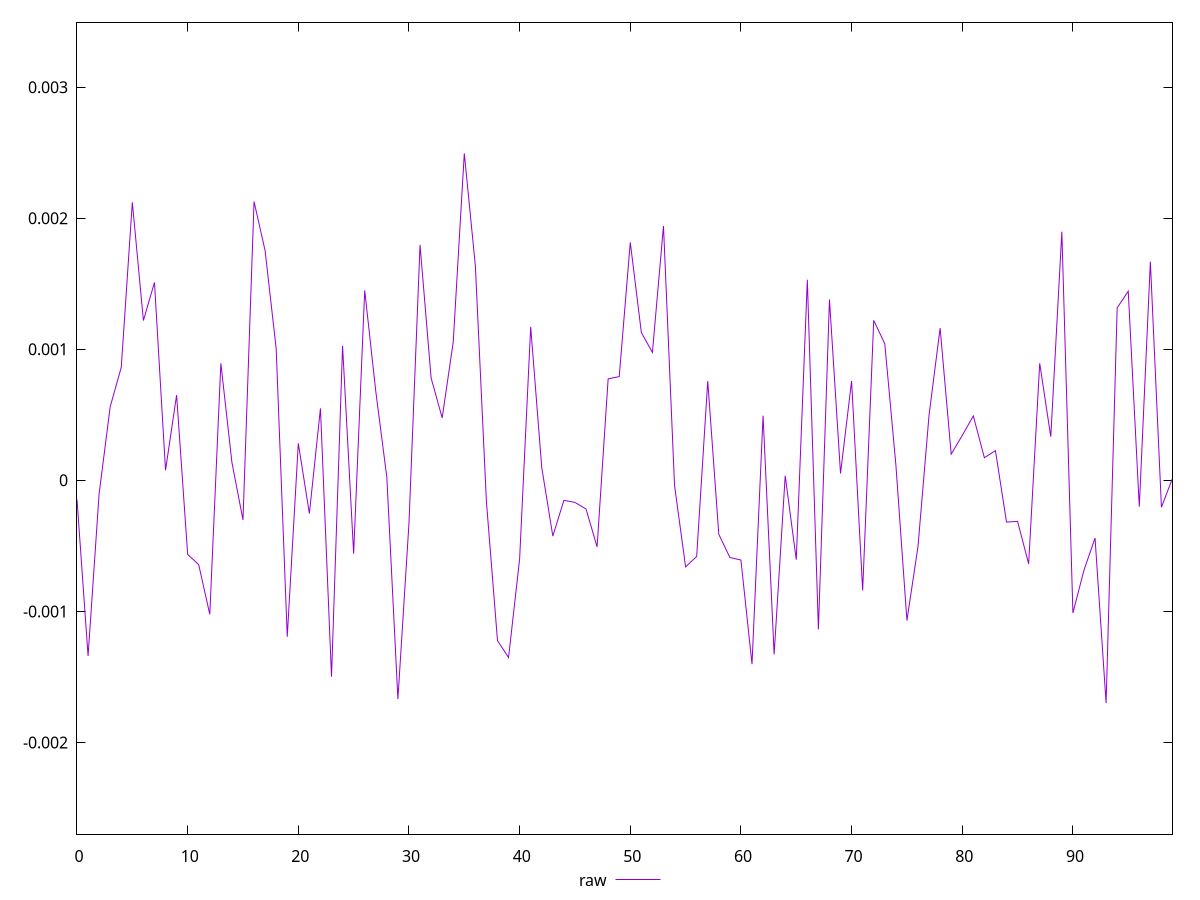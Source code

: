 reset

$raw <<EOF
0 -0.0001454410578656022
1 -0.001339723694788876
2 -0.00010085684661095412
3 0.0005616935625861394
4 0.0008625101584975453
5 0.002121605832299339
6 0.0012192044351390986
7 0.0015100213501883536
8 0.00007740354650102865
9 0.000650281455660362
10 -0.0005650289818765295
11 -0.0006433672438236574
12 -0.0010224994401795418
13 0.0008926405464808982
14 0.00013648012703922213
15 -0.00030178056214120866
16 0.0021268341425950436
17 0.0017518798952789669
18 0.0010046363342683592
19 -0.0011931163534267583
20 0.0002821944497828063
21 -0.0002531766220753975
22 0.0005491219228876354
23 -0.001497946784089789
24 0.001026154552760465
25 -0.0005592448097262101
26 0.0014497230249559054
27 0.0006793856852825506
28 0.000023643573576663525
29 -0.0016684631651300893
30 -0.0003278414346854899
31 0.0017960842056255588
32 0.0007810317875092329
33 0.00047662765057261274
34 0.0010554926755943494
35 0.0024946929220733714
36 0.0016367162707532385
37 -0.0001634088820484547
38 -0.0012229848364566378
39 -0.0013519328235928787
40 -0.0005994699859184855
41 0.001170918896270283
42 0.00009727353566646308
43 -0.00042537261770764364
44 -0.00015294200963085204
45 -0.00016839414791542523
46 -0.00021849770646187455
47 -0.0005079584923249073
48 0.0007745071198448278
49 0.0007914065031302362
50 0.0018154983193895413
51 0.0011278309469391068
52 0.0009756552874035082
53 0.0019409372737934916
54 -0.00003959728710418442
55 -0.0006605812528897873
56 -0.0005806898668345495
57 0.0007573638393415946
58 -0.0004118706942552175
59 -0.0005886622352546042
60 -0.0006080502192212803
61 -0.0014024183467641852
62 0.0004932964303449444
63 -0.0013276415357919929
64 0.00003548663212124964
65 -0.0006053921357959124
66 0.0015304389800203766
67 -0.0011378922721854382
68 0.0013799015561442418
69 0.000052229352924725025
70 0.0007578285605028643
71 -0.0008403983029210318
72 0.0012207622952928876
73 0.001041202269080574
74 0.0001206499927055682
75 -0.0010691266867861927
76 -0.0005054762171719504
77 0.0004972319232354791
78 0.0011615305804344735
79 0.00019986044721778117
80 0.00034255576597950197
81 0.0004912739032084098
82 0.00017241041506131787
83 0.00022683265888470276
84 -0.00031856418884245173
85 -0.00031286075374176435
86 -0.0006370784725282019
87 0.0008927739348035535
88 0.0003329413233871856
89 0.0018973266760827002
90 -0.0010118809804354257
91 -0.0006853850754505841
92 -0.0004401650458952022
93 -0.0016992803448729749
94 0.0013158460654162693
95 0.0014432270564700687
96 -0.00020060668990348057
97 0.001669095443669949
98 -0.0002052268737168142
99 0.00001546333766295066
EOF

set key outside below
set xrange [0:99]
set yrange [-0.002699280344872975:0.0034946929220733714]
set trange [-0.002699280344872975:0.0034946929220733714]
set terminal svg size 640, 500 enhanced background rgb 'white'
set output "reports/report_00031_2021-02-24T23-18-18.084Z/meta/pScore-difference/samples/music/raw/values.svg"

plot $raw title "raw" with line

reset

